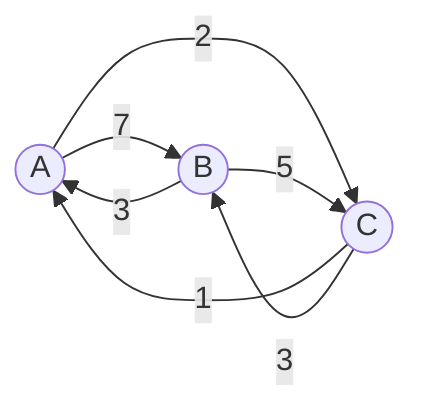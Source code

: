 flowchart LR
    A((A)) -->|7| B((B))
    A -->|2| C((C))
    B -->|3| A
    B -->|5| C
    C -->|1| A
    C -->|3| B